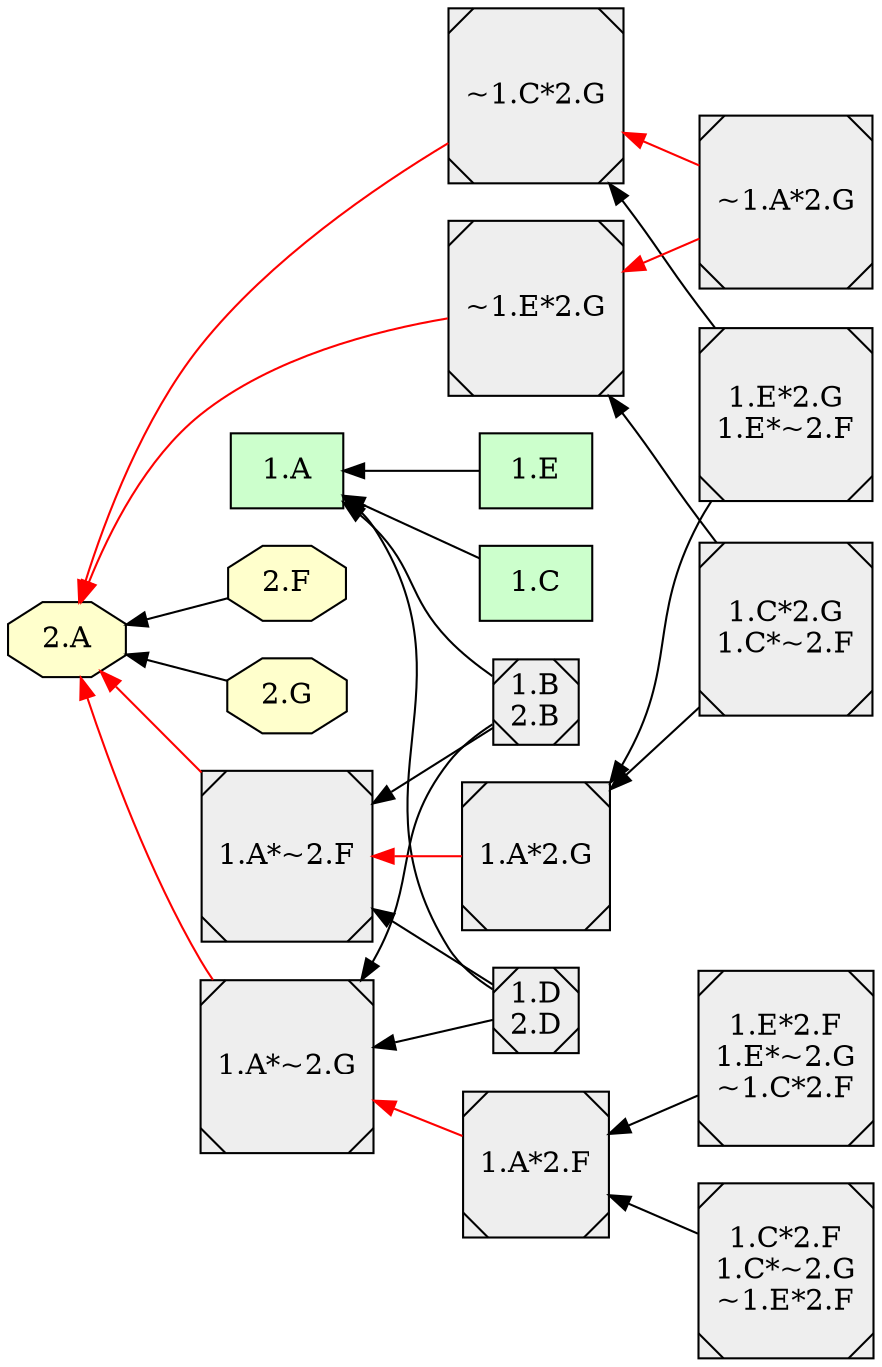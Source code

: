 digraph {

rankdir = RL

  node [shape=box style="filled" fillcolor="#CCFFCC"]
  "1.C"
  "1.A"
  "1.E"
  "1.A"
  "1.A"
  "1.A"
  node [shape=octagon style="filled" fillcolor="#FFFFCC"]
  "2.F"
  "2.A"
  "2.G"
  "2.A"
  "2.A"
  "2.A"
  "2.A"
  "2.A"
  "2.A"
  "2.A"
  "2.A"
  "2.A"
  "2.A"
  "2.A"
  node [shape=Msquare style="filled" fillcolor="#EEEEEE"]
  "1.B\n2.B"
  "1.D\n2.D"
  "1.D\n2.D"
  "1.E*2.G\n1.E*~2.F"
  "1.E*2.F\n1.E*~2.G\n~1.C*2.F"
  "1.B\n2.B"
  "1.C*2.F\n1.C*~2.G\n~1.E*2.F"
  "1.C*2.G\n1.C*~2.F"
  "1.A*2.F"
  "1.A*~2.G"
  "1.A*~2.F"
  "~1.A*2.G"
  "~1.C*2.G"
  "~1.A*2.G"
  "~1.E*2.G"
  "1.A*2.G"
  "1.A*~2.F"
  "1.A*~2.G"
  "~1.E*2.G"
  "~1.C*2.G"
  "1.E*2.F\n1.E*~2.G\n~1.C*2.F"
  "1.A*2.F"
  "1.B\n2.B"
  "1.B\n2.B"
  "1.A*~2.F"
  "1.B\n2.B"
  "1.A*~2.G"
  "1.D\n2.D"
  "1.D\n2.D"
  "1.A*~2.F"
  "1.D\n2.D"
  "1.A*~2.G"
  "1.E*2.G\n1.E*~2.F"
  "~1.C*2.G"
  "1.E*2.G\n1.E*~2.F"
  "1.A*2.G"
  "1.C*2.G\n1.C*~2.F"
  "~1.E*2.G"
  "1.C*2.G\n1.C*~2.F"
  "1.A*2.G"
  "1.C*2.F\n1.C*~2.G\n~1.E*2.F"
  "1.A*2.F"
  "1.E*2.F\n1.E*~2.G\n~1.C*2.F"
  "1.E*2.F\n1.E*~2.G\n~1.C*2.F"
  "1.A*~2.G"
  "1.B\n2.B"
  "1.D\n2.D"
  "1.E*2.G\n1.E*~2.F"
  "1.E*2.G\n1.E*~2.F"
  "1.A*~2.F"
  "1.C*2.G\n1.C*~2.F"
  "1.C*2.G\n1.C*~2.F"
  "1.A*~2.F"
  "1.C*2.F\n1.C*~2.G\n~1.E*2.F"
  "1.C*2.F\n1.C*~2.G\n~1.E*2.F"
  "1.A*~2.G"
  "1.C" -> "1.A" [style=filled, color=black];
  "1.E" -> "1.A" [style=filled, color=black];
  "2.F" -> "2.A" [style=filled, color=black];
  "2.G" -> "2.A" [style=filled, color=black];
  "1.A*2.F" -> "1.A*~2.G" [style=filled, color=red];
  "1.A*~2.F" -> "2.A" [style=filled, color=red];
  "~1.A*2.G" -> "~1.C*2.G" [style=filled, color=red];
  "~1.A*2.G" -> "~1.E*2.G" [style=filled, color=red];
  "1.A*2.G" -> "1.A*~2.F" [style=filled, color=red];
  "1.A*~2.G" -> "2.A" [style=filled, color=red];
  "~1.E*2.G" -> "2.A" [style=filled, color=red];
  "~1.C*2.G" -> "2.A" [style=filled, color=red];
  "1.E*2.F\n1.E*~2.G\n~1.C*2.F" -> "1.A*2.F" [style=filled, color=black];
  "1.B\n2.B" -> "1.A" [style=filled, color=black];
  "1.B\n2.B" -> "1.A*~2.F" [style=filled, color=black];
  "1.B\n2.B" -> "1.A*~2.G" [style=filled, color=black];
  "1.D\n2.D" -> "1.A" [style=filled, color=black];
  "1.D\n2.D" -> "1.A*~2.F" [style=filled, color=black];
  "1.D\n2.D" -> "1.A*~2.G" [style=filled, color=black];
  "1.E*2.G\n1.E*~2.F" -> "~1.C*2.G" [style=filled, color=black];
  "1.E*2.G\n1.E*~2.F" -> "1.A*2.G" [style=filled, color=black];
  "1.C*2.G\n1.C*~2.F" -> "~1.E*2.G" [style=filled, color=black];
  "1.C*2.G\n1.C*~2.F" -> "1.A*2.G" [style=filled, color=black];
  "1.C*2.F\n1.C*~2.G\n~1.E*2.F" -> "1.A*2.F" [style=filled, color=black];
  subgraph cluster_lg {
    rankdir = LR
  }
}
